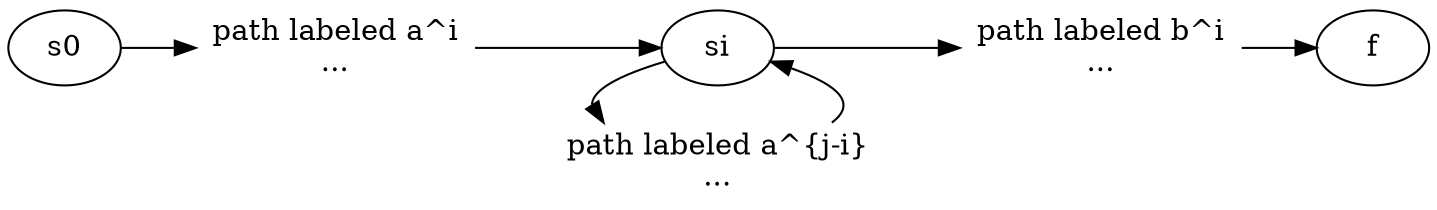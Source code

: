 digraph html { 
rankdir = LR; 

ai[shape=plaintext,label="path labeled a^i\n..."]
aji[shape=plaintext,label="path labeled a^{j-i}\n..."]
bi[shape=plaintext,label="path labeled b^i\n..."]

{
s0 -> ai
ai -> si
si->bi
bi->f
}

{
aji->si
si->aji
}

{rank = same; si;aji;} 

} 